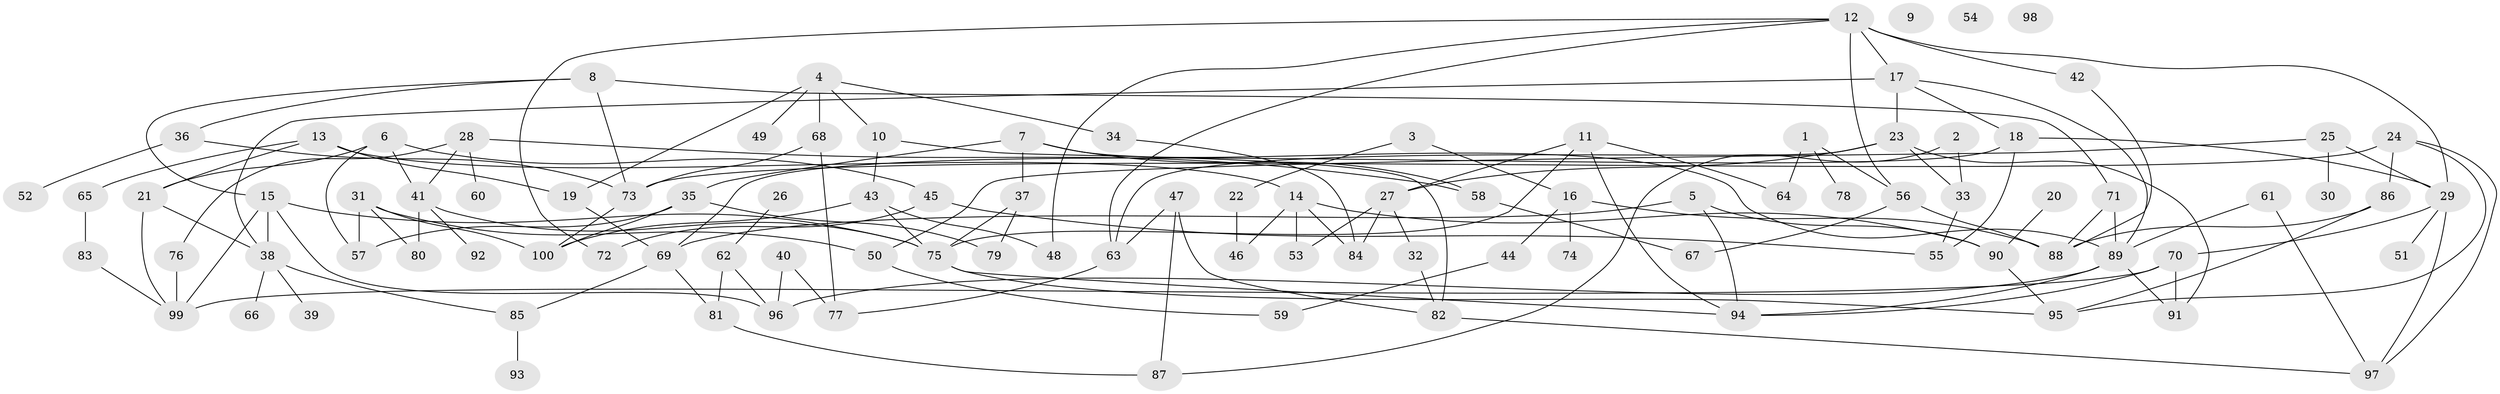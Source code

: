// coarse degree distribution, {2: 0.22058823529411764, 3: 0.1323529411764706, 5: 0.20588235294117646, 6: 0.014705882352941176, 0: 0.04411764705882353, 4: 0.1323529411764706, 9: 0.014705882352941176, 10: 0.014705882352941176, 1: 0.1323529411764706, 8: 0.04411764705882353, 7: 0.04411764705882353}
// Generated by graph-tools (version 1.1) at 2025/41/03/06/25 10:41:24]
// undirected, 100 vertices, 154 edges
graph export_dot {
graph [start="1"]
  node [color=gray90,style=filled];
  1;
  2;
  3;
  4;
  5;
  6;
  7;
  8;
  9;
  10;
  11;
  12;
  13;
  14;
  15;
  16;
  17;
  18;
  19;
  20;
  21;
  22;
  23;
  24;
  25;
  26;
  27;
  28;
  29;
  30;
  31;
  32;
  33;
  34;
  35;
  36;
  37;
  38;
  39;
  40;
  41;
  42;
  43;
  44;
  45;
  46;
  47;
  48;
  49;
  50;
  51;
  52;
  53;
  54;
  55;
  56;
  57;
  58;
  59;
  60;
  61;
  62;
  63;
  64;
  65;
  66;
  67;
  68;
  69;
  70;
  71;
  72;
  73;
  74;
  75;
  76;
  77;
  78;
  79;
  80;
  81;
  82;
  83;
  84;
  85;
  86;
  87;
  88;
  89;
  90;
  91;
  92;
  93;
  94;
  95;
  96;
  97;
  98;
  99;
  100;
  1 -- 56;
  1 -- 64;
  1 -- 78;
  2 -- 33;
  2 -- 87;
  3 -- 16;
  3 -- 22;
  4 -- 10;
  4 -- 19;
  4 -- 34;
  4 -- 49;
  4 -- 68;
  5 -- 69;
  5 -- 90;
  5 -- 94;
  6 -- 21;
  6 -- 41;
  6 -- 45;
  6 -- 57;
  7 -- 35;
  7 -- 37;
  7 -- 58;
  7 -- 89;
  8 -- 15;
  8 -- 36;
  8 -- 71;
  8 -- 73;
  10 -- 43;
  10 -- 82;
  11 -- 27;
  11 -- 64;
  11 -- 75;
  11 -- 94;
  12 -- 17;
  12 -- 29;
  12 -- 42;
  12 -- 48;
  12 -- 56;
  12 -- 63;
  12 -- 72;
  13 -- 14;
  13 -- 19;
  13 -- 21;
  13 -- 65;
  14 -- 46;
  14 -- 53;
  14 -- 84;
  14 -- 90;
  15 -- 38;
  15 -- 75;
  15 -- 96;
  15 -- 99;
  16 -- 44;
  16 -- 74;
  16 -- 88;
  17 -- 18;
  17 -- 23;
  17 -- 38;
  17 -- 89;
  18 -- 29;
  18 -- 55;
  18 -- 69;
  19 -- 69;
  20 -- 90;
  21 -- 38;
  21 -- 99;
  22 -- 46;
  23 -- 27;
  23 -- 33;
  23 -- 63;
  23 -- 91;
  24 -- 73;
  24 -- 86;
  24 -- 95;
  24 -- 97;
  25 -- 29;
  25 -- 30;
  25 -- 50;
  26 -- 62;
  27 -- 32;
  27 -- 53;
  27 -- 84;
  28 -- 41;
  28 -- 58;
  28 -- 60;
  28 -- 76;
  29 -- 51;
  29 -- 70;
  29 -- 97;
  31 -- 50;
  31 -- 57;
  31 -- 80;
  31 -- 100;
  32 -- 82;
  33 -- 55;
  34 -- 84;
  35 -- 57;
  35 -- 79;
  35 -- 100;
  36 -- 52;
  36 -- 73;
  37 -- 75;
  37 -- 79;
  38 -- 39;
  38 -- 66;
  38 -- 85;
  40 -- 77;
  40 -- 96;
  41 -- 75;
  41 -- 80;
  41 -- 92;
  42 -- 88;
  43 -- 48;
  43 -- 75;
  43 -- 100;
  44 -- 59;
  45 -- 55;
  45 -- 72;
  47 -- 63;
  47 -- 82;
  47 -- 87;
  50 -- 59;
  56 -- 67;
  56 -- 88;
  58 -- 67;
  61 -- 89;
  61 -- 97;
  62 -- 81;
  62 -- 96;
  63 -- 77;
  65 -- 83;
  68 -- 73;
  68 -- 77;
  69 -- 81;
  69 -- 85;
  70 -- 91;
  70 -- 94;
  70 -- 99;
  71 -- 88;
  71 -- 89;
  73 -- 100;
  75 -- 94;
  75 -- 95;
  76 -- 99;
  81 -- 87;
  82 -- 97;
  83 -- 99;
  85 -- 93;
  86 -- 88;
  86 -- 95;
  89 -- 91;
  89 -- 94;
  89 -- 96;
  90 -- 95;
}
